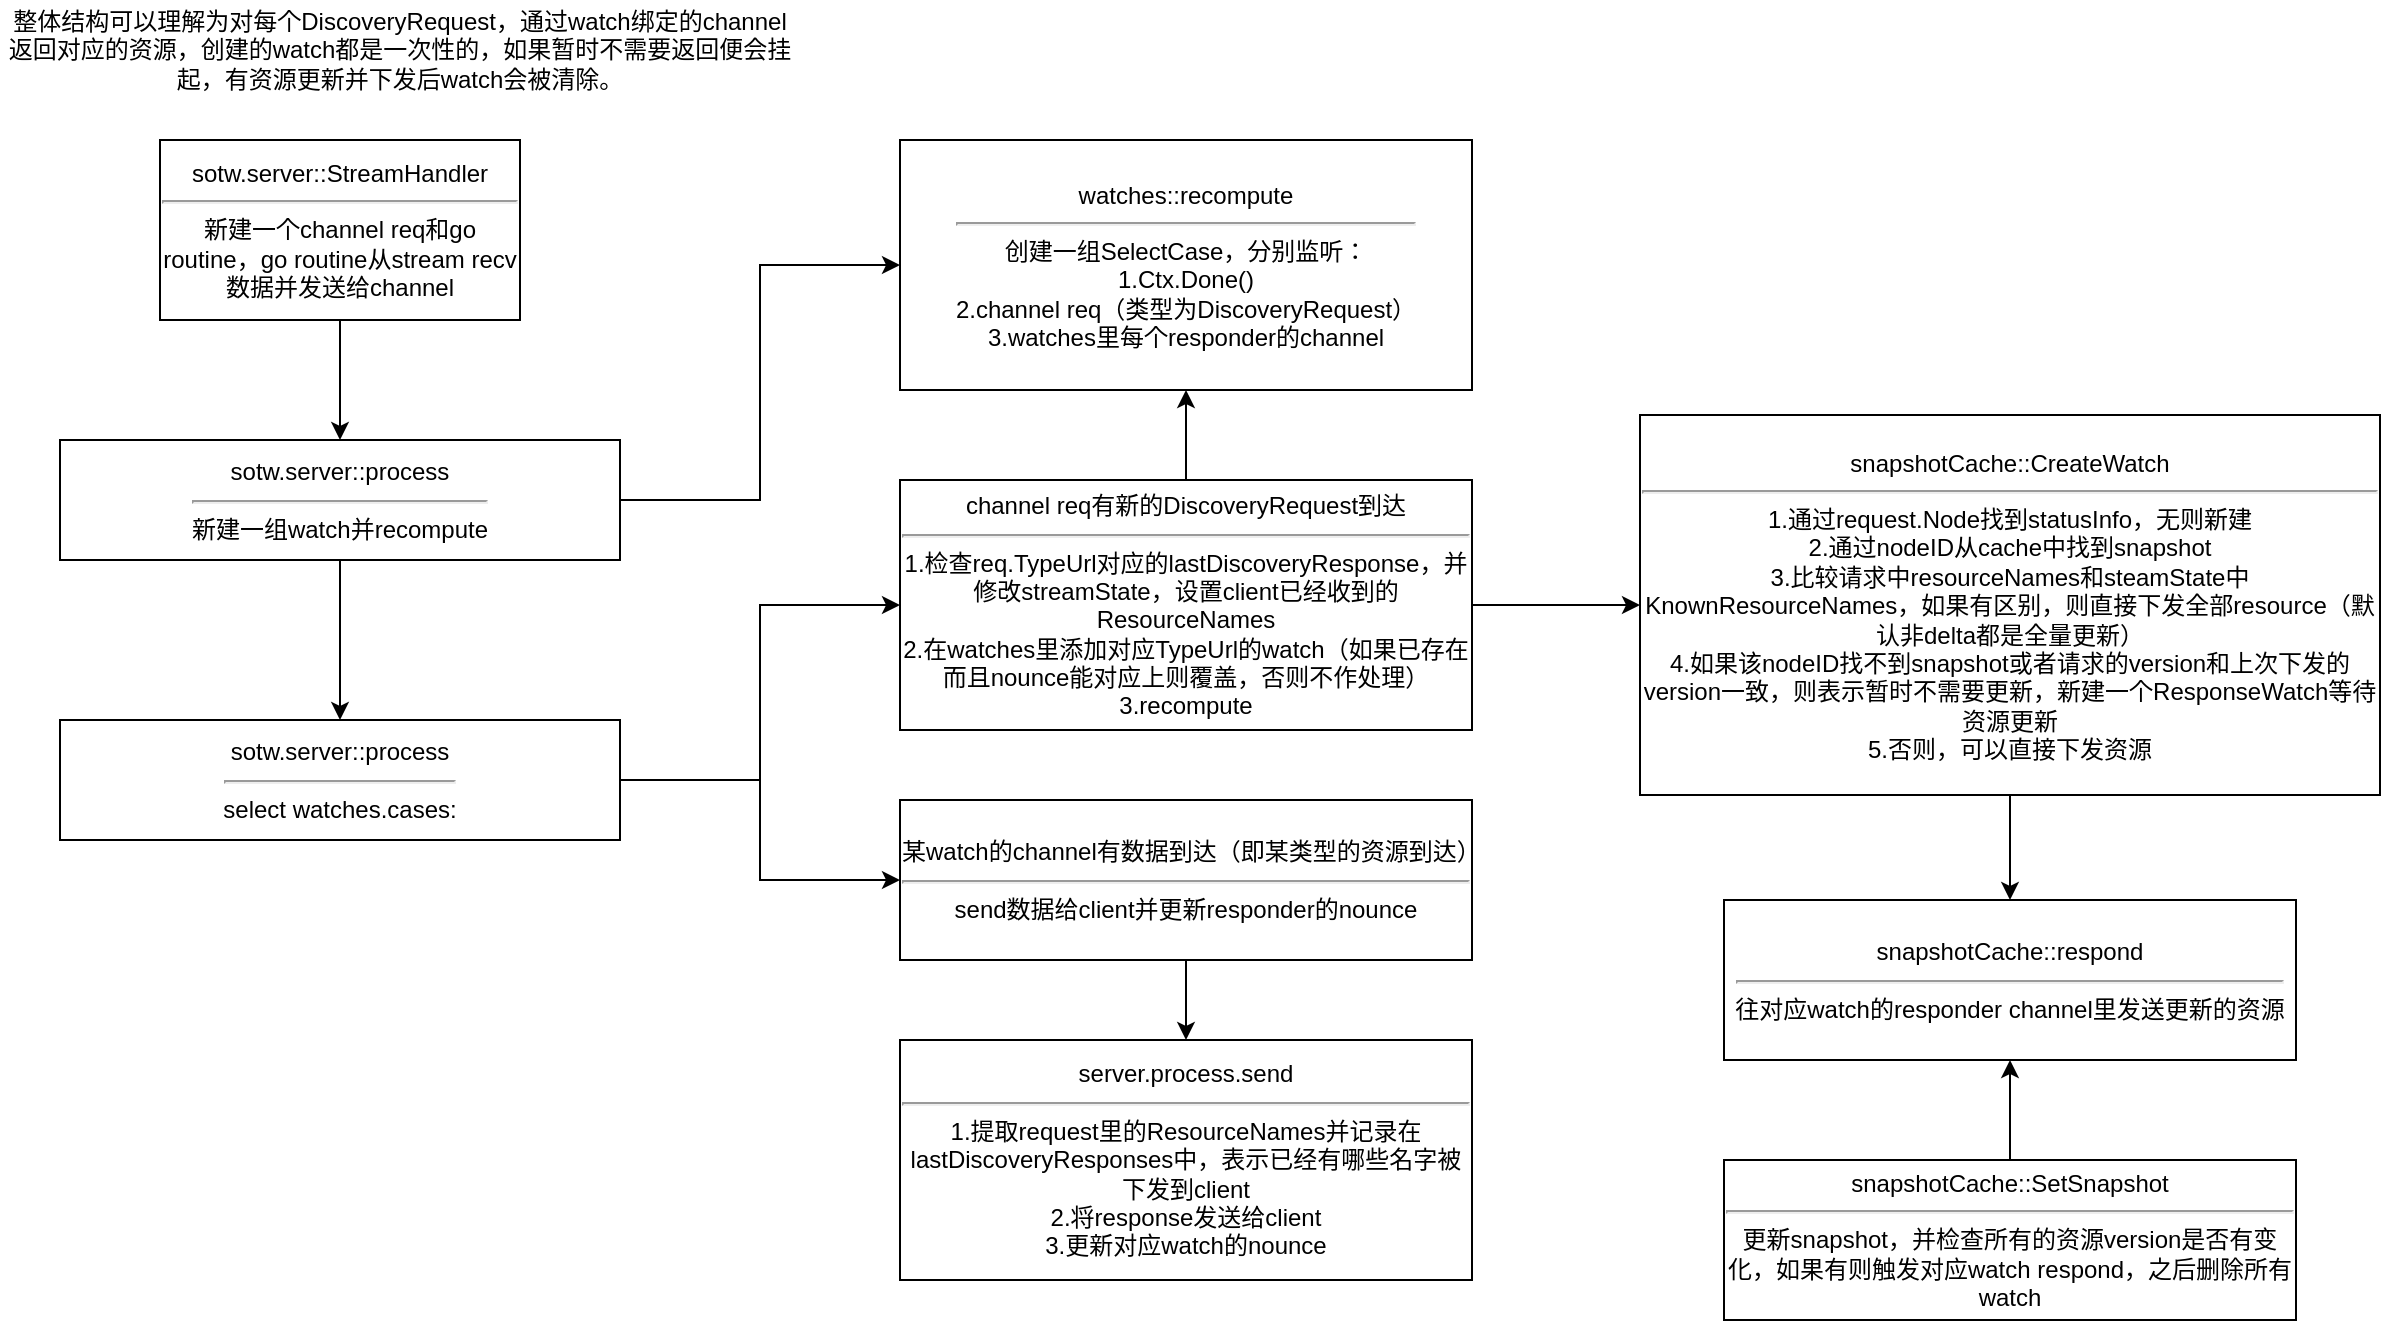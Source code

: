 <mxfile version="17.1.2" type="device"><diagram id="iph2WIlrY2_U2FHZv_eH" name="Page-1"><mxGraphModel dx="2062" dy="1146" grid="1" gridSize="10" guides="1" tooltips="1" connect="1" arrows="1" fold="1" page="1" pageScale="1" pageWidth="1600" pageHeight="900" math="0" shadow="0"><root><mxCell id="0"/><mxCell id="1" parent="0"/><mxCell id="9oPd-ESIYg5YdkeNa8Ix-6" style="edgeStyle=orthogonalEdgeStyle;rounded=0;orthogonalLoop=1;jettySize=auto;html=1;exitX=0.5;exitY=1;exitDx=0;exitDy=0;entryX=0.5;entryY=0;entryDx=0;entryDy=0;" edge="1" parent="1" source="9oPd-ESIYg5YdkeNa8Ix-1" target="9oPd-ESIYg5YdkeNa8Ix-3"><mxGeometry relative="1" as="geometry"/></mxCell><mxCell id="9oPd-ESIYg5YdkeNa8Ix-1" value="sotw.server::StreamHandler&lt;hr&gt;新建一个channel req和go routine，go routine从stream recv数据并发送给channel" style="rounded=0;whiteSpace=wrap;html=1;" vertex="1" parent="1"><mxGeometry x="120" y="113" width="180" height="90" as="geometry"/></mxCell><mxCell id="9oPd-ESIYg5YdkeNa8Ix-5" style="edgeStyle=orthogonalEdgeStyle;rounded=0;orthogonalLoop=1;jettySize=auto;html=1;exitX=1;exitY=0.5;exitDx=0;exitDy=0;entryX=0;entryY=0.5;entryDx=0;entryDy=0;" edge="1" parent="1" source="9oPd-ESIYg5YdkeNa8Ix-3" target="9oPd-ESIYg5YdkeNa8Ix-4"><mxGeometry relative="1" as="geometry"/></mxCell><mxCell id="9oPd-ESIYg5YdkeNa8Ix-8" value="" style="edgeStyle=orthogonalEdgeStyle;rounded=0;orthogonalLoop=1;jettySize=auto;html=1;" edge="1" parent="1" source="9oPd-ESIYg5YdkeNa8Ix-3" target="9oPd-ESIYg5YdkeNa8Ix-7"><mxGeometry relative="1" as="geometry"/></mxCell><mxCell id="9oPd-ESIYg5YdkeNa8Ix-3" value="sotw.server::process&lt;hr&gt;新建一组watch并recompute&lt;br&gt;" style="rounded=0;whiteSpace=wrap;html=1;" vertex="1" parent="1"><mxGeometry x="70" y="263" width="280" height="60" as="geometry"/></mxCell><mxCell id="9oPd-ESIYg5YdkeNa8Ix-4" value="watches::recompute&lt;hr&gt;创建一组SelectCase，分别监听：&lt;br&gt;1.Ctx.Done()&lt;br&gt;2.channel req（类型为DiscoveryRequest）&lt;br&gt;3.watches里每个responder的channel" style="rounded=0;whiteSpace=wrap;html=1;" vertex="1" parent="1"><mxGeometry x="490" y="113" width="286" height="125" as="geometry"/></mxCell><mxCell id="9oPd-ESIYg5YdkeNa8Ix-14" style="edgeStyle=orthogonalEdgeStyle;rounded=0;orthogonalLoop=1;jettySize=auto;html=1;exitX=1;exitY=0.5;exitDx=0;exitDy=0;entryX=0;entryY=0.5;entryDx=0;entryDy=0;" edge="1" parent="1" source="9oPd-ESIYg5YdkeNa8Ix-7" target="9oPd-ESIYg5YdkeNa8Ix-13"><mxGeometry relative="1" as="geometry"/></mxCell><mxCell id="9oPd-ESIYg5YdkeNa8Ix-17" style="edgeStyle=orthogonalEdgeStyle;rounded=0;orthogonalLoop=1;jettySize=auto;html=1;exitX=1;exitY=0.5;exitDx=0;exitDy=0;entryX=0;entryY=0.5;entryDx=0;entryDy=0;" edge="1" parent="1" source="9oPd-ESIYg5YdkeNa8Ix-7" target="9oPd-ESIYg5YdkeNa8Ix-16"><mxGeometry relative="1" as="geometry"/></mxCell><mxCell id="9oPd-ESIYg5YdkeNa8Ix-7" value="sotw.server::process&lt;hr&gt;select watches.cases:" style="whiteSpace=wrap;html=1;rounded=0;" vertex="1" parent="1"><mxGeometry x="70" y="403" width="280" height="60" as="geometry"/></mxCell><mxCell id="9oPd-ESIYg5YdkeNa8Ix-15" value="" style="edgeStyle=orthogonalEdgeStyle;rounded=0;orthogonalLoop=1;jettySize=auto;html=1;" edge="1" parent="1" source="9oPd-ESIYg5YdkeNa8Ix-13" target="9oPd-ESIYg5YdkeNa8Ix-4"><mxGeometry relative="1" as="geometry"/></mxCell><mxCell id="9oPd-ESIYg5YdkeNa8Ix-21" style="edgeStyle=orthogonalEdgeStyle;rounded=0;orthogonalLoop=1;jettySize=auto;html=1;exitX=1;exitY=0.5;exitDx=0;exitDy=0;entryX=0;entryY=0.5;entryDx=0;entryDy=0;" edge="1" parent="1" source="9oPd-ESIYg5YdkeNa8Ix-13" target="9oPd-ESIYg5YdkeNa8Ix-20"><mxGeometry relative="1" as="geometry"/></mxCell><mxCell id="9oPd-ESIYg5YdkeNa8Ix-13" value="channel req有新的DiscoveryRequest到达&lt;hr&gt;1.检查req.TypeUrl对应的lastDiscoveryResponse，并修改streamState，设置client已经收到的ResourceNames&lt;br&gt;2.在watches里添加对应TypeUrl的watch（如果已存在而且nounce能对应上则覆盖，否则不作处理）&lt;br&gt;3.recompute" style="rounded=0;whiteSpace=wrap;html=1;" vertex="1" parent="1"><mxGeometry x="490" y="283" width="286" height="125" as="geometry"/></mxCell><mxCell id="9oPd-ESIYg5YdkeNa8Ix-19" value="" style="edgeStyle=orthogonalEdgeStyle;rounded=0;orthogonalLoop=1;jettySize=auto;html=1;" edge="1" parent="1" source="9oPd-ESIYg5YdkeNa8Ix-16" target="9oPd-ESIYg5YdkeNa8Ix-18"><mxGeometry relative="1" as="geometry"/></mxCell><mxCell id="9oPd-ESIYg5YdkeNa8Ix-16" value="某watch的channel有数据到达（即某类型的资源到达）&lt;hr&gt;send数据给client并更新responder的nounce" style="rounded=0;whiteSpace=wrap;html=1;" vertex="1" parent="1"><mxGeometry x="490" y="443" width="286" height="80" as="geometry"/></mxCell><mxCell id="9oPd-ESIYg5YdkeNa8Ix-18" value="server.process.send&lt;hr&gt;1.提取request里的ResourceNames并记录在lastDiscoveryResponses中，表示已经有哪些名字被下发到client&lt;br&gt;2.将response发送给client&lt;br&gt;3.更新对应watch的nounce" style="rounded=0;whiteSpace=wrap;html=1;" vertex="1" parent="1"><mxGeometry x="490" y="563" width="286" height="120" as="geometry"/></mxCell><mxCell id="9oPd-ESIYg5YdkeNa8Ix-25" value="" style="edgeStyle=orthogonalEdgeStyle;rounded=0;orthogonalLoop=1;jettySize=auto;html=1;" edge="1" parent="1" source="9oPd-ESIYg5YdkeNa8Ix-20" target="9oPd-ESIYg5YdkeNa8Ix-24"><mxGeometry relative="1" as="geometry"/></mxCell><mxCell id="9oPd-ESIYg5YdkeNa8Ix-20" value="snapshotCache::CreateWatch&lt;hr&gt;1.通过request.Node找到statusInfo，无则新建&lt;br&gt;2.通过nodeID从cache中找到snapshot&lt;br&gt;3.比较请求中resourceNames和steamState中KnownResourceNames，如果有区别，则直接下发全部resource（默认非delta都是全量更新）&lt;br&gt;4.如果该nodeID找不到snapshot或者请求的version和上次下发的version一致，则表示暂时不需要更新，新建一个ResponseWatch等待资源更新&lt;br&gt;5.否则，可以直接下发资源" style="rounded=0;whiteSpace=wrap;html=1;" vertex="1" parent="1"><mxGeometry x="860" y="250.5" width="370" height="190" as="geometry"/></mxCell><mxCell id="9oPd-ESIYg5YdkeNa8Ix-23" value="&lt;span&gt;整体结构可以理解为对每个DiscoveryRequest，通过watch绑定的channel返回对应的资源，创建的watch都是一次性的，如果暂时不需要返回便会挂起，有资源更新并下发后watch会被清除。&lt;/span&gt;" style="text;html=1;strokeColor=none;fillColor=none;align=center;verticalAlign=middle;whiteSpace=wrap;rounded=0;" vertex="1" parent="1"><mxGeometry x="40" y="43" width="400" height="50" as="geometry"/></mxCell><mxCell id="9oPd-ESIYg5YdkeNa8Ix-24" value="snapshotCache::respond&lt;hr&gt;往对应watch的responder channel里发送更新的资源" style="rounded=0;whiteSpace=wrap;html=1;" vertex="1" parent="1"><mxGeometry x="902" y="493" width="286" height="80" as="geometry"/></mxCell><mxCell id="9oPd-ESIYg5YdkeNa8Ix-27" value="" style="edgeStyle=orthogonalEdgeStyle;rounded=0;orthogonalLoop=1;jettySize=auto;html=1;" edge="1" parent="1" source="9oPd-ESIYg5YdkeNa8Ix-26" target="9oPd-ESIYg5YdkeNa8Ix-24"><mxGeometry relative="1" as="geometry"/></mxCell><mxCell id="9oPd-ESIYg5YdkeNa8Ix-26" value="snapshotCache::SetSnapshot&lt;hr&gt;更新snapshot，并检查所有的资源version是否有变化，如果有则触发对应watch respond，之后删除所有watch" style="rounded=0;whiteSpace=wrap;html=1;" vertex="1" parent="1"><mxGeometry x="902" y="623" width="286" height="80" as="geometry"/></mxCell></root></mxGraphModel></diagram></mxfile>
